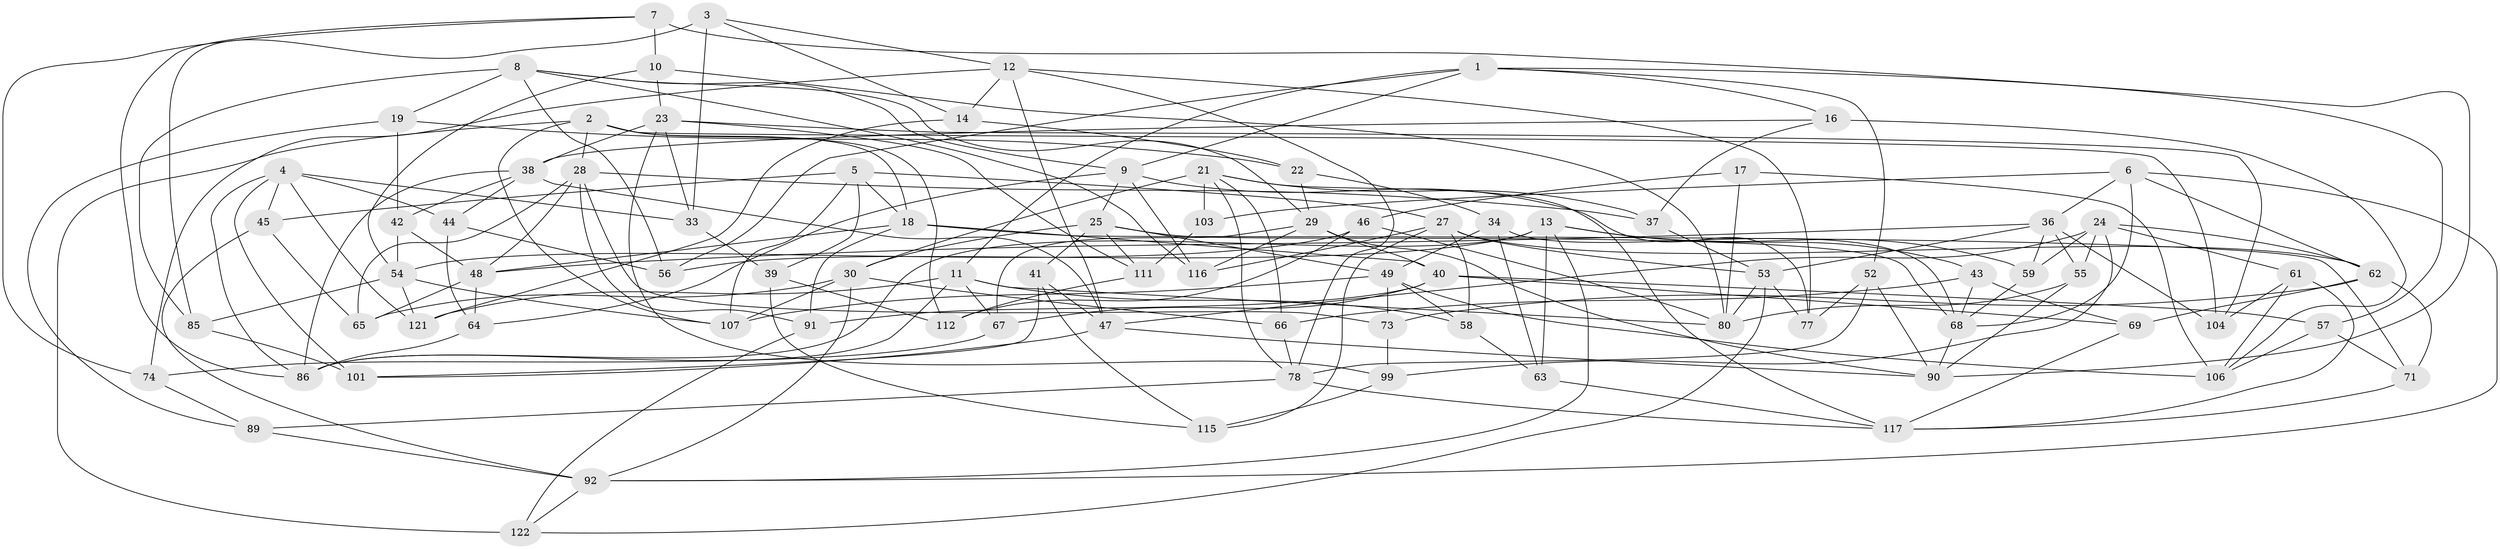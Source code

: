 // original degree distribution, {4: 1.0}
// Generated by graph-tools (version 1.1) at 2025/11/02/27/25 16:11:46]
// undirected, 85 vertices, 204 edges
graph export_dot {
graph [start="1"]
  node [color=gray90,style=filled];
  1 [super="+84"];
  2 [super="+81"];
  3;
  4 [super="+35"];
  5 [super="+94"];
  6 [super="+75"];
  7;
  8 [super="+15"];
  9 [super="+20"];
  10;
  11 [super="+76"];
  12 [super="+31"];
  13 [super="+114"];
  14;
  16;
  17;
  18 [super="+88"];
  19;
  21 [super="+26"];
  22;
  23 [super="+72"];
  24 [super="+98"];
  25 [super="+119"];
  27 [super="+32"];
  28 [super="+60"];
  29 [super="+51"];
  30 [super="+87"];
  33;
  34;
  36 [super="+50"];
  37;
  38 [super="+95"];
  39;
  40 [super="+70"];
  41;
  42;
  43;
  44;
  45;
  46;
  47 [super="+93"];
  48 [super="+102"];
  49 [super="+109"];
  52;
  53 [super="+79"];
  54 [super="+100"];
  55;
  56;
  57;
  58;
  59;
  61;
  62 [super="+96"];
  63;
  64;
  65;
  66;
  67;
  68 [super="+83"];
  69;
  71;
  73;
  74;
  77;
  78 [super="+108"];
  80 [super="+82"];
  85;
  86 [super="+105"];
  89;
  90 [super="+110"];
  91;
  92 [super="+97"];
  99;
  101;
  103;
  104;
  106 [super="+120"];
  107 [super="+113"];
  111;
  112;
  115;
  116;
  117 [super="+118"];
  121;
  122;
  1 -- 57;
  1 -- 56;
  1 -- 9;
  1 -- 16;
  1 -- 52;
  1 -- 11;
  2 -- 112;
  2 -- 28;
  2 -- 104;
  2 -- 18;
  2 -- 122;
  2 -- 107;
  3 -- 14;
  3 -- 85;
  3 -- 33;
  3 -- 12;
  4 -- 45;
  4 -- 44;
  4 -- 33;
  4 -- 121;
  4 -- 101;
  4 -- 86;
  5 -- 39;
  5 -- 107 [weight=2];
  5 -- 18;
  5 -- 27;
  5 -- 45;
  6 -- 68;
  6 -- 103 [weight=2];
  6 -- 36;
  6 -- 62;
  6 -- 92;
  7 -- 10;
  7 -- 74;
  7 -- 90;
  7 -- 86;
  8 -- 56;
  8 -- 85;
  8 -- 19;
  8 -- 9;
  8 -- 116;
  8 -- 29;
  9 -- 64;
  9 -- 25;
  9 -- 77;
  9 -- 116;
  10 -- 80;
  10 -- 23;
  10 -- 54;
  11 -- 58;
  11 -- 67;
  11 -- 121;
  11 -- 86;
  11 -- 80;
  12 -- 78;
  12 -- 14;
  12 -- 74;
  12 -- 77;
  12 -- 47;
  13 -- 56;
  13 -- 43;
  13 -- 63;
  13 -- 59;
  13 -- 92;
  13 -- 86;
  14 -- 22;
  14 -- 121;
  16 -- 37;
  16 -- 38;
  16 -- 106;
  17 -- 46;
  17 -- 106 [weight=2];
  17 -- 80;
  18 -- 40;
  18 -- 71;
  18 -- 48;
  18 -- 91;
  19 -- 42;
  19 -- 89;
  19 -- 22;
  21 -- 117;
  21 -- 37;
  21 -- 66;
  21 -- 78;
  21 -- 103;
  21 -- 30;
  22 -- 34;
  22 -- 29;
  23 -- 99;
  23 -- 111;
  23 -- 104;
  23 -- 33;
  23 -- 38;
  24 -- 99;
  24 -- 59;
  24 -- 55;
  24 -- 61;
  24 -- 47;
  24 -- 62;
  25 -- 41;
  25 -- 68;
  25 -- 49;
  25 -- 30;
  25 -- 111;
  27 -- 116;
  27 -- 58;
  27 -- 53;
  27 -- 115;
  27 -- 62;
  28 -- 65;
  28 -- 73;
  28 -- 48;
  28 -- 91;
  28 -- 37;
  29 -- 67;
  29 -- 116;
  29 -- 40;
  29 -- 90;
  30 -- 66;
  30 -- 92;
  30 -- 65;
  30 -- 107;
  33 -- 39;
  34 -- 63;
  34 -- 68;
  34 -- 49;
  36 -- 55;
  36 -- 59;
  36 -- 53;
  36 -- 48;
  36 -- 104;
  37 -- 53;
  38 -- 42;
  38 -- 47;
  38 -- 86;
  38 -- 44;
  39 -- 115;
  39 -- 112;
  40 -- 91;
  40 -- 57;
  40 -- 67;
  40 -- 69;
  41 -- 101;
  41 -- 115;
  41 -- 47;
  42 -- 54;
  42 -- 48;
  43 -- 68;
  43 -- 69;
  43 -- 66;
  44 -- 56;
  44 -- 64;
  45 -- 65;
  45 -- 92;
  46 -- 112;
  46 -- 80;
  46 -- 54;
  47 -- 101;
  47 -- 90;
  48 -- 64;
  48 -- 65;
  49 -- 107;
  49 -- 106;
  49 -- 73;
  49 -- 58;
  52 -- 77;
  52 -- 78;
  52 -- 90;
  53 -- 80;
  53 -- 122;
  53 -- 77;
  54 -- 121;
  54 -- 85;
  54 -- 107;
  55 -- 90;
  55 -- 80;
  57 -- 71;
  57 -- 106;
  58 -- 63;
  59 -- 68;
  61 -- 117;
  61 -- 104;
  61 -- 106;
  62 -- 69;
  62 -- 73;
  62 -- 71;
  63 -- 117;
  64 -- 86;
  66 -- 78;
  67 -- 74;
  68 -- 90;
  69 -- 117;
  71 -- 117;
  73 -- 99;
  74 -- 89;
  78 -- 89;
  78 -- 117;
  85 -- 101;
  89 -- 92;
  91 -- 122;
  92 -- 122;
  99 -- 115;
  103 -- 111;
  111 -- 112;
}

